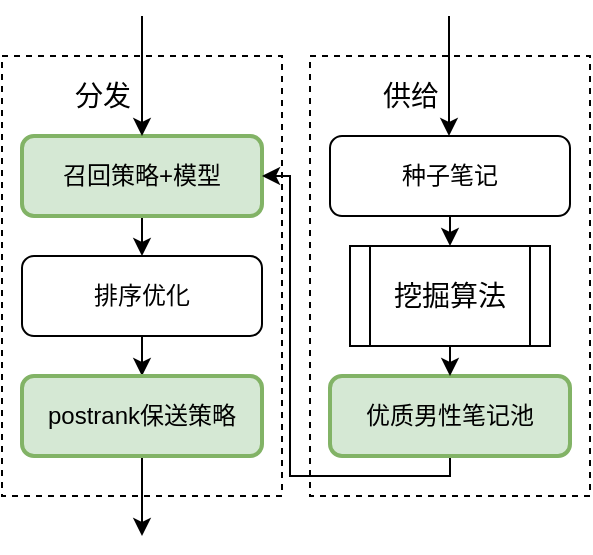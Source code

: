 <mxfile version="16.2.2" type="github">
  <diagram id="C5RBs43oDa-KdzZeNtuy" name="Page-1">
    <mxGraphModel dx="1127" dy="731" grid="0" gridSize="10" guides="1" tooltips="1" connect="1" arrows="1" fold="1" page="1" pageScale="1" pageWidth="827" pageHeight="1169" math="0" shadow="0">
      <root>
        <mxCell id="WIyWlLk6GJQsqaUBKTNV-0" />
        <mxCell id="WIyWlLk6GJQsqaUBKTNV-1" parent="WIyWlLk6GJQsqaUBKTNV-0" />
        <mxCell id="eDqn43a6uC6IvlH1TO0N-28" value="" style="rounded=0;whiteSpace=wrap;html=1;dashed=1;" vertex="1" parent="WIyWlLk6GJQsqaUBKTNV-1">
          <mxGeometry x="404" y="170" width="140" height="220" as="geometry" />
        </mxCell>
        <mxCell id="eDqn43a6uC6IvlH1TO0N-27" value="&lt;br&gt;&lt;br&gt;&lt;br&gt;&lt;br&gt;&lt;br&gt;&lt;br&gt;&lt;br&gt;&lt;br&gt;&lt;br&gt;&lt;br&gt;" style="rounded=0;whiteSpace=wrap;html=1;dashed=1;" vertex="1" parent="WIyWlLk6GJQsqaUBKTNV-1">
          <mxGeometry x="250" y="170" width="140" height="220" as="geometry" />
        </mxCell>
        <mxCell id="eDqn43a6uC6IvlH1TO0N-34" style="edgeStyle=orthogonalEdgeStyle;rounded=0;orthogonalLoop=1;jettySize=auto;html=1;exitX=0.5;exitY=1;exitDx=0;exitDy=0;entryX=0.5;entryY=0;entryDx=0;entryDy=0;fontSize=14;" edge="1" parent="WIyWlLk6GJQsqaUBKTNV-1" source="WIyWlLk6GJQsqaUBKTNV-3" target="eDqn43a6uC6IvlH1TO0N-33">
          <mxGeometry relative="1" as="geometry" />
        </mxCell>
        <mxCell id="WIyWlLk6GJQsqaUBKTNV-3" value="种子笔记" style="rounded=1;whiteSpace=wrap;html=1;fontSize=12;glass=0;strokeWidth=1;shadow=0;" parent="WIyWlLk6GJQsqaUBKTNV-1" vertex="1">
          <mxGeometry x="414" y="210" width="120" height="40" as="geometry" />
        </mxCell>
        <mxCell id="eDqn43a6uC6IvlH1TO0N-8" style="edgeStyle=orthogonalEdgeStyle;rounded=0;orthogonalLoop=1;jettySize=auto;html=1;exitX=0.5;exitY=1;exitDx=0;exitDy=0;entryX=0.5;entryY=0;entryDx=0;entryDy=0;" edge="1" parent="WIyWlLk6GJQsqaUBKTNV-1" source="eDqn43a6uC6IvlH1TO0N-1" target="eDqn43a6uC6IvlH1TO0N-3">
          <mxGeometry relative="1" as="geometry" />
        </mxCell>
        <mxCell id="eDqn43a6uC6IvlH1TO0N-1" value="召回策略+模型" style="rounded=1;whiteSpace=wrap;html=1;fontSize=12;glass=0;strokeWidth=2;shadow=0;strokeColor=#82b366;fillColor=#d5e8d4;" vertex="1" parent="WIyWlLk6GJQsqaUBKTNV-1">
          <mxGeometry x="260" y="210" width="120" height="40" as="geometry" />
        </mxCell>
        <mxCell id="eDqn43a6uC6IvlH1TO0N-36" style="edgeStyle=orthogonalEdgeStyle;rounded=0;orthogonalLoop=1;jettySize=auto;html=1;exitX=0.5;exitY=1;exitDx=0;exitDy=0;entryX=1;entryY=0.5;entryDx=0;entryDy=0;fontSize=14;" edge="1" parent="WIyWlLk6GJQsqaUBKTNV-1" source="eDqn43a6uC6IvlH1TO0N-2" target="eDqn43a6uC6IvlH1TO0N-1">
          <mxGeometry relative="1" as="geometry">
            <Array as="points">
              <mxPoint x="474" y="380" />
              <mxPoint x="394" y="380" />
              <mxPoint x="394" y="230" />
            </Array>
          </mxGeometry>
        </mxCell>
        <mxCell id="eDqn43a6uC6IvlH1TO0N-2" value="优质男性笔记池" style="rounded=1;whiteSpace=wrap;html=1;fontSize=12;glass=0;strokeWidth=2;shadow=0;fillColor=#d5e8d4;strokeColor=#82b366;" vertex="1" parent="WIyWlLk6GJQsqaUBKTNV-1">
          <mxGeometry x="414" y="330" width="120" height="40" as="geometry" />
        </mxCell>
        <mxCell id="eDqn43a6uC6IvlH1TO0N-9" style="edgeStyle=orthogonalEdgeStyle;rounded=0;orthogonalLoop=1;jettySize=auto;html=1;exitX=0.5;exitY=1;exitDx=0;exitDy=0;" edge="1" parent="WIyWlLk6GJQsqaUBKTNV-1" source="eDqn43a6uC6IvlH1TO0N-3" target="eDqn43a6uC6IvlH1TO0N-4">
          <mxGeometry relative="1" as="geometry" />
        </mxCell>
        <mxCell id="eDqn43a6uC6IvlH1TO0N-3" value="排序优化" style="rounded=1;whiteSpace=wrap;html=1;fontSize=12;glass=0;strokeWidth=1;shadow=0;" vertex="1" parent="WIyWlLk6GJQsqaUBKTNV-1">
          <mxGeometry x="260" y="270" width="120" height="40" as="geometry" />
        </mxCell>
        <mxCell id="eDqn43a6uC6IvlH1TO0N-16" style="edgeStyle=orthogonalEdgeStyle;rounded=0;orthogonalLoop=1;jettySize=auto;html=1;exitX=0.5;exitY=1;exitDx=0;exitDy=0;" edge="1" parent="WIyWlLk6GJQsqaUBKTNV-1" source="eDqn43a6uC6IvlH1TO0N-4">
          <mxGeometry relative="1" as="geometry">
            <mxPoint x="320" y="410" as="targetPoint" />
          </mxGeometry>
        </mxCell>
        <mxCell id="eDqn43a6uC6IvlH1TO0N-4" value="postrank保送策略" style="rounded=1;whiteSpace=wrap;html=1;fontSize=12;glass=0;strokeWidth=2;shadow=0;fillColor=#d5e8d4;strokeColor=#82b366;" vertex="1" parent="WIyWlLk6GJQsqaUBKTNV-1">
          <mxGeometry x="260" y="330" width="120" height="40" as="geometry" />
        </mxCell>
        <mxCell id="eDqn43a6uC6IvlH1TO0N-29" value="&lt;span style=&quot;font-weight: normal; font-size: 14px;&quot;&gt;分发&lt;/span&gt;" style="text;strokeColor=none;fillColor=none;html=1;fontSize=14;fontStyle=1;verticalAlign=middle;align=center;dashed=1;" vertex="1" parent="WIyWlLk6GJQsqaUBKTNV-1">
          <mxGeometry x="250" y="170" width="100" height="40" as="geometry" />
        </mxCell>
        <mxCell id="eDqn43a6uC6IvlH1TO0N-30" value="&lt;span style=&quot;font-weight: normal ; font-size: 14px&quot;&gt;供给&lt;/span&gt;" style="text;strokeColor=none;fillColor=none;html=1;fontSize=14;fontStyle=1;verticalAlign=middle;align=center;dashed=1;" vertex="1" parent="WIyWlLk6GJQsqaUBKTNV-1">
          <mxGeometry x="404" y="170" width="100" height="40" as="geometry" />
        </mxCell>
        <mxCell id="eDqn43a6uC6IvlH1TO0N-31" value="" style="endArrow=classic;html=1;rounded=0;fontSize=14;entryX=0.5;entryY=0;entryDx=0;entryDy=0;" edge="1" parent="WIyWlLk6GJQsqaUBKTNV-1" target="eDqn43a6uC6IvlH1TO0N-1">
          <mxGeometry width="50" height="50" relative="1" as="geometry">
            <mxPoint x="320" y="150" as="sourcePoint" />
            <mxPoint x="345" y="50" as="targetPoint" />
          </mxGeometry>
        </mxCell>
        <mxCell id="eDqn43a6uC6IvlH1TO0N-32" value="" style="endArrow=classic;html=1;rounded=0;fontSize=14;entryX=0.5;entryY=0;entryDx=0;entryDy=0;" edge="1" parent="WIyWlLk6GJQsqaUBKTNV-1">
          <mxGeometry width="50" height="50" relative="1" as="geometry">
            <mxPoint x="473.5" y="150" as="sourcePoint" />
            <mxPoint x="473.5" y="210" as="targetPoint" />
          </mxGeometry>
        </mxCell>
        <mxCell id="eDqn43a6uC6IvlH1TO0N-35" style="edgeStyle=orthogonalEdgeStyle;rounded=0;orthogonalLoop=1;jettySize=auto;html=1;exitX=0.5;exitY=1;exitDx=0;exitDy=0;entryX=0.5;entryY=0;entryDx=0;entryDy=0;fontSize=14;" edge="1" parent="WIyWlLk6GJQsqaUBKTNV-1" source="eDqn43a6uC6IvlH1TO0N-33" target="eDqn43a6uC6IvlH1TO0N-2">
          <mxGeometry relative="1" as="geometry" />
        </mxCell>
        <mxCell id="eDqn43a6uC6IvlH1TO0N-33" value="挖掘算法" style="shape=process;whiteSpace=wrap;html=1;backgroundOutline=1;fontSize=14;strokeColor=#000000;strokeWidth=1;" vertex="1" parent="WIyWlLk6GJQsqaUBKTNV-1">
          <mxGeometry x="424" y="265" width="100" height="50" as="geometry" />
        </mxCell>
      </root>
    </mxGraphModel>
  </diagram>
</mxfile>

